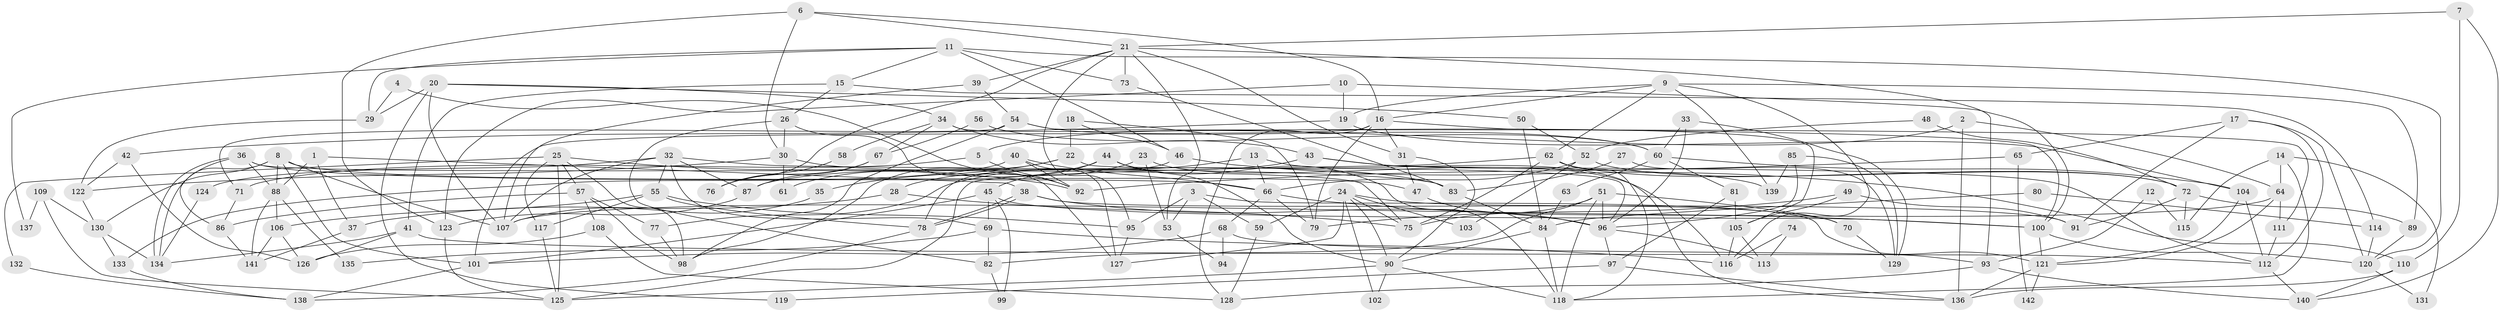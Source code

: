// coarse degree distribution, {8: 0.056338028169014086, 4: 0.15492957746478872, 9: 0.056338028169014086, 5: 0.19718309859154928, 7: 0.18309859154929578, 2: 0.056338028169014086, 6: 0.16901408450704225, 3: 0.09859154929577464, 10: 0.028169014084507043}
// Generated by graph-tools (version 1.1) at 2025/36/03/04/25 23:36:59]
// undirected, 142 vertices, 284 edges
graph export_dot {
  node [color=gray90,style=filled];
  1;
  2;
  3;
  4;
  5;
  6;
  7;
  8;
  9;
  10;
  11;
  12;
  13;
  14;
  15;
  16;
  17;
  18;
  19;
  20;
  21;
  22;
  23;
  24;
  25;
  26;
  27;
  28;
  29;
  30;
  31;
  32;
  33;
  34;
  35;
  36;
  37;
  38;
  39;
  40;
  41;
  42;
  43;
  44;
  45;
  46;
  47;
  48;
  49;
  50;
  51;
  52;
  53;
  54;
  55;
  56;
  57;
  58;
  59;
  60;
  61;
  62;
  63;
  64;
  65;
  66;
  67;
  68;
  69;
  70;
  71;
  72;
  73;
  74;
  75;
  76;
  77;
  78;
  79;
  80;
  81;
  82;
  83;
  84;
  85;
  86;
  87;
  88;
  89;
  90;
  91;
  92;
  93;
  94;
  95;
  96;
  97;
  98;
  99;
  100;
  101;
  102;
  103;
  104;
  105;
  106;
  107;
  108;
  109;
  110;
  111;
  112;
  113;
  114;
  115;
  116;
  117;
  118;
  119;
  120;
  121;
  122;
  123;
  124;
  125;
  126;
  127;
  128;
  129;
  130;
  131;
  132;
  133;
  134;
  135;
  136;
  137;
  138;
  139;
  140;
  141;
  142;
  1 -- 38;
  1 -- 88;
  1 -- 37;
  2 -- 5;
  2 -- 136;
  2 -- 64;
  3 -- 95;
  3 -- 59;
  3 -- 53;
  3 -- 121;
  4 -- 29;
  4 -- 92;
  5 -- 71;
  5 -- 92;
  6 -- 21;
  6 -- 16;
  6 -- 30;
  6 -- 123;
  7 -- 140;
  7 -- 21;
  7 -- 110;
  8 -- 107;
  8 -- 101;
  8 -- 47;
  8 -- 86;
  8 -- 88;
  8 -- 130;
  9 -- 16;
  9 -- 62;
  9 -- 19;
  9 -- 89;
  9 -- 116;
  9 -- 139;
  10 -- 123;
  10 -- 19;
  10 -- 100;
  11 -- 15;
  11 -- 46;
  11 -- 29;
  11 -- 73;
  11 -- 120;
  11 -- 137;
  12 -- 115;
  12 -- 93;
  13 -- 136;
  13 -- 66;
  13 -- 77;
  14 -- 118;
  14 -- 64;
  14 -- 115;
  14 -- 131;
  15 -- 26;
  15 -- 41;
  15 -- 114;
  16 -- 31;
  16 -- 100;
  16 -- 79;
  16 -- 101;
  16 -- 128;
  17 -- 120;
  17 -- 91;
  17 -- 65;
  17 -- 112;
  18 -- 22;
  18 -- 46;
  18 -- 79;
  19 -- 104;
  19 -- 42;
  20 -- 50;
  20 -- 107;
  20 -- 29;
  20 -- 34;
  20 -- 119;
  21 -- 73;
  21 -- 39;
  21 -- 31;
  21 -- 53;
  21 -- 76;
  21 -- 93;
  21 -- 95;
  22 -- 98;
  22 -- 96;
  22 -- 35;
  23 -- 116;
  23 -- 53;
  23 -- 28;
  24 -- 75;
  24 -- 127;
  24 -- 59;
  24 -- 70;
  24 -- 90;
  24 -- 102;
  24 -- 103;
  25 -- 57;
  25 -- 125;
  25 -- 92;
  25 -- 98;
  25 -- 117;
  25 -- 132;
  26 -- 30;
  26 -- 82;
  26 -- 127;
  27 -- 129;
  27 -- 83;
  28 -- 75;
  28 -- 37;
  29 -- 122;
  30 -- 122;
  30 -- 61;
  30 -- 83;
  31 -- 47;
  31 -- 90;
  32 -- 69;
  32 -- 83;
  32 -- 55;
  32 -- 87;
  32 -- 107;
  32 -- 124;
  33 -- 129;
  33 -- 60;
  33 -- 96;
  34 -- 43;
  34 -- 58;
  34 -- 67;
  34 -- 105;
  35 -- 107;
  36 -- 88;
  36 -- 134;
  36 -- 134;
  36 -- 66;
  36 -- 75;
  37 -- 141;
  38 -- 96;
  38 -- 78;
  38 -- 78;
  38 -- 91;
  39 -- 107;
  39 -- 54;
  40 -- 66;
  40 -- 127;
  40 -- 92;
  40 -- 133;
  41 -- 134;
  41 -- 126;
  41 -- 112;
  42 -- 122;
  42 -- 126;
  43 -- 87;
  43 -- 112;
  43 -- 139;
  44 -- 90;
  44 -- 45;
  44 -- 61;
  44 -- 118;
  45 -- 100;
  45 -- 101;
  45 -- 69;
  45 -- 99;
  46 -- 78;
  46 -- 110;
  47 -- 96;
  48 -- 52;
  48 -- 72;
  49 -- 79;
  49 -- 91;
  49 -- 105;
  50 -- 52;
  50 -- 84;
  51 -- 75;
  51 -- 118;
  51 -- 70;
  51 -- 82;
  51 -- 96;
  52 -- 72;
  52 -- 66;
  52 -- 103;
  53 -- 94;
  54 -- 60;
  54 -- 111;
  54 -- 71;
  54 -- 98;
  55 -- 106;
  55 -- 78;
  55 -- 95;
  55 -- 117;
  56 -- 67;
  56 -- 60;
  57 -- 77;
  57 -- 98;
  57 -- 86;
  57 -- 108;
  58 -- 76;
  59 -- 128;
  60 -- 81;
  60 -- 104;
  60 -- 63;
  62 -- 118;
  62 -- 125;
  62 -- 72;
  62 -- 75;
  63 -- 84;
  64 -- 121;
  64 -- 107;
  64 -- 111;
  65 -- 92;
  65 -- 142;
  66 -- 79;
  66 -- 68;
  66 -- 100;
  67 -- 87;
  67 -- 76;
  68 -- 93;
  68 -- 94;
  68 -- 101;
  69 -- 116;
  69 -- 82;
  69 -- 135;
  70 -- 129;
  71 -- 86;
  72 -- 89;
  72 -- 91;
  72 -- 115;
  73 -- 83;
  74 -- 116;
  74 -- 113;
  77 -- 98;
  78 -- 138;
  80 -- 114;
  80 -- 84;
  81 -- 105;
  81 -- 97;
  82 -- 99;
  83 -- 84;
  84 -- 90;
  84 -- 118;
  85 -- 96;
  85 -- 139;
  85 -- 129;
  86 -- 141;
  87 -- 123;
  88 -- 141;
  88 -- 106;
  88 -- 135;
  89 -- 120;
  90 -- 102;
  90 -- 118;
  90 -- 125;
  93 -- 128;
  93 -- 140;
  95 -- 127;
  96 -- 97;
  96 -- 113;
  97 -- 136;
  97 -- 119;
  100 -- 120;
  100 -- 121;
  101 -- 138;
  104 -- 112;
  104 -- 121;
  105 -- 113;
  105 -- 116;
  106 -- 141;
  106 -- 126;
  108 -- 126;
  108 -- 128;
  109 -- 125;
  109 -- 130;
  109 -- 137;
  110 -- 140;
  110 -- 136;
  111 -- 112;
  112 -- 140;
  114 -- 120;
  117 -- 125;
  120 -- 131;
  121 -- 136;
  121 -- 142;
  122 -- 130;
  123 -- 125;
  124 -- 134;
  130 -- 133;
  130 -- 134;
  132 -- 138;
  133 -- 138;
}
